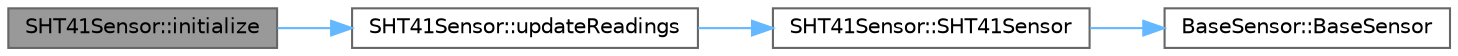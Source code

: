 digraph "SHT41Sensor::initialize"
{
 // LATEX_PDF_SIZE
  bgcolor="transparent";
  edge [fontname=Helvetica,fontsize=10,labelfontname=Helvetica,labelfontsize=10];
  node [fontname=Helvetica,fontsize=10,shape=box,height=0.2,width=0.4];
  rankdir="LR";
  Node1 [id="Node000001",label="SHT41Sensor::initialize",height=0.2,width=0.4,color="gray40", fillcolor="grey60", style="filled", fontcolor="black",tooltip="Initialize the sensor hardware."];
  Node1 -> Node2 [id="edge1_Node000001_Node000002",color="steelblue1",style="solid",tooltip=" "];
  Node2 [id="Node000002",label="SHT41Sensor::updateReadings",height=0.2,width=0.4,color="grey40", fillcolor="white", style="filled",URL="$class_s_h_t41_sensor.html#a466d50aa41c2468b68d30c435ae20718",tooltip="Update both temperature and humidity readings from the sensor."];
  Node2 -> Node3 [id="edge2_Node000002_Node000003",color="steelblue1",style="solid",tooltip=" "];
  Node3 [id="Node000003",label="SHT41Sensor::SHT41Sensor",height=0.2,width=0.4,color="grey40", fillcolor="white", style="filled",URL="$class_s_h_t41_sensor.html#a37c4f5b7957a9c45797b391377e40375",tooltip="Constructor for SHT41Sensor."];
  Node3 -> Node4 [id="edge3_Node000003_Node000004",color="steelblue1",style="solid",tooltip=" "];
  Node4 [id="Node000004",label="BaseSensor::BaseSensor",height=0.2,width=0.4,color="grey40", fillcolor="white", style="filled",URL="$class_base_sensor.html#a583f6418d773b6a5256c65c81b676494",tooltip="Constructor for BaseSensor."];
}
